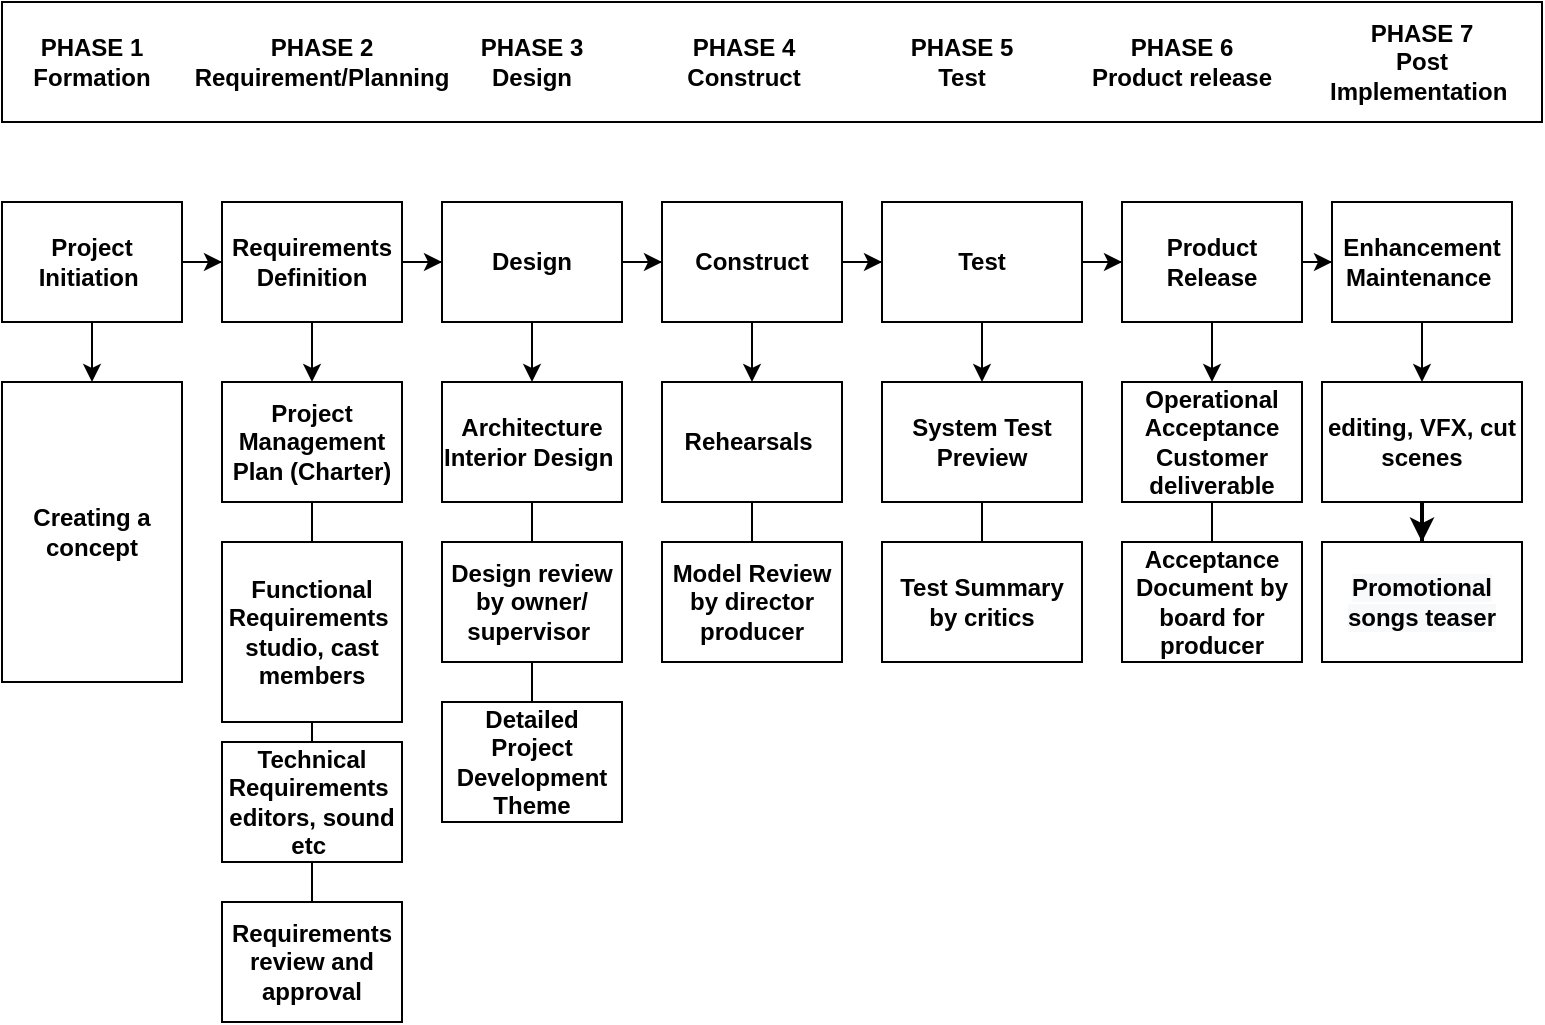 <mxfile version="16.4.7" type="github">
  <diagram id="XKLkXmCNqXPoIiultiR2" name="Page-1">
    <mxGraphModel dx="1278" dy="589" grid="1" gridSize="10" guides="1" tooltips="1" connect="1" arrows="1" fold="1" page="1" pageScale="1" pageWidth="850" pageHeight="1100" math="0" shadow="0">
      <root>
        <mxCell id="0" />
        <mxCell id="1" parent="0" />
        <mxCell id="kt7u8fpJiEBdS28ugQBS-1" value="" style="rounded=0;whiteSpace=wrap;html=1;fontStyle=1" parent="1" vertex="1">
          <mxGeometry x="70" y="20" width="770" height="60" as="geometry" />
        </mxCell>
        <mxCell id="kt7u8fpJiEBdS28ugQBS-2" value="PHASE 1&lt;br&gt;Formation" style="text;html=1;strokeColor=none;fillColor=none;align=center;verticalAlign=middle;whiteSpace=wrap;rounded=0;fontStyle=1" parent="1" vertex="1">
          <mxGeometry x="70" y="20" width="90" height="60" as="geometry" />
        </mxCell>
        <mxCell id="kt7u8fpJiEBdS28ugQBS-3" value="PHASE 2&lt;br&gt;Requirement/Planning" style="text;html=1;strokeColor=none;fillColor=none;align=center;verticalAlign=middle;whiteSpace=wrap;rounded=0;fontStyle=1" parent="1" vertex="1">
          <mxGeometry x="180" y="20" width="100" height="60" as="geometry" />
        </mxCell>
        <mxCell id="kt7u8fpJiEBdS28ugQBS-4" value="PHASE 3&lt;br&gt;Design" style="text;html=1;strokeColor=none;fillColor=none;align=center;verticalAlign=middle;whiteSpace=wrap;rounded=0;fontStyle=1" parent="1" vertex="1">
          <mxGeometry x="285" y="20" width="100" height="60" as="geometry" />
        </mxCell>
        <mxCell id="kt7u8fpJiEBdS28ugQBS-5" value="PHASE 4&lt;br&gt;Construct" style="text;html=1;strokeColor=none;fillColor=none;align=center;verticalAlign=middle;whiteSpace=wrap;rounded=0;fontStyle=1" parent="1" vertex="1">
          <mxGeometry x="391" y="20" width="100" height="60" as="geometry" />
        </mxCell>
        <mxCell id="kt7u8fpJiEBdS28ugQBS-6" value="PHASE 5&lt;br&gt;Test" style="text;html=1;strokeColor=none;fillColor=none;align=center;verticalAlign=middle;whiteSpace=wrap;rounded=0;fontStyle=1" parent="1" vertex="1">
          <mxGeometry x="500" y="20" width="100" height="60" as="geometry" />
        </mxCell>
        <mxCell id="kt7u8fpJiEBdS28ugQBS-7" value="PHASE 6&lt;br&gt;Product release" style="text;html=1;strokeColor=none;fillColor=none;align=center;verticalAlign=middle;whiteSpace=wrap;rounded=0;fontStyle=1" parent="1" vertex="1">
          <mxGeometry x="610" y="20" width="100" height="60" as="geometry" />
        </mxCell>
        <mxCell id="kt7u8fpJiEBdS28ugQBS-8" value="PHASE 7&lt;br&gt;Post Implementation&amp;nbsp;" style="text;html=1;strokeColor=none;fillColor=none;align=center;verticalAlign=middle;whiteSpace=wrap;rounded=0;fontStyle=1" parent="1" vertex="1">
          <mxGeometry x="720" y="20" width="120" height="60" as="geometry" />
        </mxCell>
        <mxCell id="kt7u8fpJiEBdS28ugQBS-9" value="" style="edgeStyle=orthogonalEdgeStyle;rounded=0;orthogonalLoop=1;jettySize=auto;html=1;fontStyle=1" parent="1" source="kt7u8fpJiEBdS28ugQBS-11" target="kt7u8fpJiEBdS28ugQBS-14" edge="1">
          <mxGeometry relative="1" as="geometry" />
        </mxCell>
        <mxCell id="kt7u8fpJiEBdS28ugQBS-10" value="" style="edgeStyle=orthogonalEdgeStyle;rounded=0;orthogonalLoop=1;jettySize=auto;html=1;endArrow=classic;endFill=1;fontStyle=1" parent="1" source="kt7u8fpJiEBdS28ugQBS-11" target="kt7u8fpJiEBdS28ugQBS-29" edge="1">
          <mxGeometry relative="1" as="geometry" />
        </mxCell>
        <mxCell id="kt7u8fpJiEBdS28ugQBS-11" value="Project Initiation&amp;nbsp;" style="rounded=0;whiteSpace=wrap;html=1;fontStyle=1" parent="1" vertex="1">
          <mxGeometry x="70" y="120" width="90" height="60" as="geometry" />
        </mxCell>
        <mxCell id="kt7u8fpJiEBdS28ugQBS-12" value="" style="edgeStyle=orthogonalEdgeStyle;rounded=0;orthogonalLoop=1;jettySize=auto;html=1;fontStyle=1" parent="1" source="kt7u8fpJiEBdS28ugQBS-14" target="kt7u8fpJiEBdS28ugQBS-17" edge="1">
          <mxGeometry relative="1" as="geometry" />
        </mxCell>
        <mxCell id="kt7u8fpJiEBdS28ugQBS-13" value="" style="edgeStyle=orthogonalEdgeStyle;rounded=0;orthogonalLoop=1;jettySize=auto;html=1;entryX=0.5;entryY=0;entryDx=0;entryDy=0;startArrow=none;startFill=0;endArrow=classic;endFill=1;fontStyle=1" parent="1" source="kt7u8fpJiEBdS28ugQBS-14" target="kt7u8fpJiEBdS28ugQBS-47" edge="1">
          <mxGeometry relative="1" as="geometry" />
        </mxCell>
        <mxCell id="kt7u8fpJiEBdS28ugQBS-14" value="Requirements Definition" style="rounded=0;whiteSpace=wrap;html=1;fontStyle=1" parent="1" vertex="1">
          <mxGeometry x="180" y="120" width="90" height="60" as="geometry" />
        </mxCell>
        <mxCell id="kt7u8fpJiEBdS28ugQBS-15" value="" style="edgeStyle=orthogonalEdgeStyle;rounded=0;orthogonalLoop=1;jettySize=auto;html=1;fontStyle=1" parent="1" source="kt7u8fpJiEBdS28ugQBS-17" target="kt7u8fpJiEBdS28ugQBS-20" edge="1">
          <mxGeometry relative="1" as="geometry" />
        </mxCell>
        <mxCell id="kt7u8fpJiEBdS28ugQBS-16" value="" style="edgeStyle=orthogonalEdgeStyle;rounded=0;orthogonalLoop=1;jettySize=auto;html=1;fontStyle=1" parent="1" source="kt7u8fpJiEBdS28ugQBS-17" target="kt7u8fpJiEBdS28ugQBS-42" edge="1">
          <mxGeometry relative="1" as="geometry" />
        </mxCell>
        <mxCell id="kt7u8fpJiEBdS28ugQBS-17" value="Design" style="rounded=0;whiteSpace=wrap;html=1;fontStyle=1" parent="1" vertex="1">
          <mxGeometry x="290" y="120" width="90" height="60" as="geometry" />
        </mxCell>
        <mxCell id="kt7u8fpJiEBdS28ugQBS-18" value="" style="edgeStyle=orthogonalEdgeStyle;rounded=0;orthogonalLoop=1;jettySize=auto;html=1;fontStyle=1" parent="1" source="kt7u8fpJiEBdS28ugQBS-20" target="kt7u8fpJiEBdS28ugQBS-23" edge="1">
          <mxGeometry relative="1" as="geometry" />
        </mxCell>
        <mxCell id="kt7u8fpJiEBdS28ugQBS-19" value="" style="edgeStyle=orthogonalEdgeStyle;rounded=0;orthogonalLoop=1;jettySize=auto;html=1;fontStyle=1" parent="1" source="kt7u8fpJiEBdS28ugQBS-20" target="kt7u8fpJiEBdS28ugQBS-39" edge="1">
          <mxGeometry relative="1" as="geometry" />
        </mxCell>
        <mxCell id="kt7u8fpJiEBdS28ugQBS-20" value="Construct" style="rounded=0;whiteSpace=wrap;html=1;fontStyle=1" parent="1" vertex="1">
          <mxGeometry x="400" y="120" width="90" height="60" as="geometry" />
        </mxCell>
        <mxCell id="kt7u8fpJiEBdS28ugQBS-21" value="" style="edgeStyle=orthogonalEdgeStyle;rounded=0;orthogonalLoop=1;jettySize=auto;html=1;fontStyle=1" parent="1" source="kt7u8fpJiEBdS28ugQBS-23" target="kt7u8fpJiEBdS28ugQBS-26" edge="1">
          <mxGeometry relative="1" as="geometry" />
        </mxCell>
        <mxCell id="kt7u8fpJiEBdS28ugQBS-22" value="" style="edgeStyle=orthogonalEdgeStyle;rounded=0;orthogonalLoop=1;jettySize=auto;html=1;entryX=0.5;entryY=0;entryDx=0;entryDy=0;fontStyle=1" parent="1" source="kt7u8fpJiEBdS28ugQBS-23" target="kt7u8fpJiEBdS28ugQBS-36" edge="1">
          <mxGeometry relative="1" as="geometry" />
        </mxCell>
        <mxCell id="kt7u8fpJiEBdS28ugQBS-23" value="Test" style="rounded=0;whiteSpace=wrap;html=1;fontStyle=1" parent="1" vertex="1">
          <mxGeometry x="510" y="120" width="100" height="60" as="geometry" />
        </mxCell>
        <mxCell id="kt7u8fpJiEBdS28ugQBS-24" value="" style="edgeStyle=orthogonalEdgeStyle;rounded=0;orthogonalLoop=1;jettySize=auto;html=1;fontStyle=1" parent="1" source="kt7u8fpJiEBdS28ugQBS-26" target="kt7u8fpJiEBdS28ugQBS-28" edge="1">
          <mxGeometry relative="1" as="geometry" />
        </mxCell>
        <mxCell id="kt7u8fpJiEBdS28ugQBS-25" value="" style="edgeStyle=orthogonalEdgeStyle;rounded=0;orthogonalLoop=1;jettySize=auto;html=1;fontStyle=1" parent="1" source="kt7u8fpJiEBdS28ugQBS-26" target="kt7u8fpJiEBdS28ugQBS-33" edge="1">
          <mxGeometry relative="1" as="geometry" />
        </mxCell>
        <mxCell id="kt7u8fpJiEBdS28ugQBS-26" value="Product Release" style="rounded=0;whiteSpace=wrap;html=1;fontStyle=1" parent="1" vertex="1">
          <mxGeometry x="630" y="120" width="90" height="60" as="geometry" />
        </mxCell>
        <mxCell id="kt7u8fpJiEBdS28ugQBS-27" value="" style="edgeStyle=orthogonalEdgeStyle;rounded=0;orthogonalLoop=1;jettySize=auto;html=1;fontStyle=1" parent="1" source="kt7u8fpJiEBdS28ugQBS-28" target="kt7u8fpJiEBdS28ugQBS-31" edge="1">
          <mxGeometry relative="1" as="geometry" />
        </mxCell>
        <mxCell id="kt7u8fpJiEBdS28ugQBS-28" value="Enhancement Maintenance&amp;nbsp;" style="rounded=0;whiteSpace=wrap;html=1;fontStyle=1" parent="1" vertex="1">
          <mxGeometry x="735" y="120" width="90" height="60" as="geometry" />
        </mxCell>
        <mxCell id="kt7u8fpJiEBdS28ugQBS-29" value="Creating a concept" style="rounded=0;whiteSpace=wrap;html=1;fontStyle=1" parent="1" vertex="1">
          <mxGeometry x="70" y="210" width="90" height="150" as="geometry" />
        </mxCell>
        <mxCell id="kt7u8fpJiEBdS28ugQBS-30" value="" style="edgeStyle=orthogonalEdgeStyle;rounded=0;orthogonalLoop=1;jettySize=auto;html=1;fontSize=14;startArrow=none;startFill=0;endArrow=classic;endFill=1;strokeWidth=2;" parent="1" source="kt7u8fpJiEBdS28ugQBS-31" target="kt7u8fpJiEBdS28ugQBS-53" edge="1">
          <mxGeometry relative="1" as="geometry" />
        </mxCell>
        <mxCell id="kt7u8fpJiEBdS28ugQBS-31" value="editing, VFX, cut scenes" style="rounded=0;whiteSpace=wrap;html=1;fontStyle=1" parent="1" vertex="1">
          <mxGeometry x="730" y="210" width="100" height="60" as="geometry" />
        </mxCell>
        <mxCell id="kt7u8fpJiEBdS28ugQBS-32" value="" style="edgeStyle=orthogonalEdgeStyle;rounded=0;orthogonalLoop=1;jettySize=auto;html=1;endArrow=none;endFill=0;fontStyle=1" parent="1" source="kt7u8fpJiEBdS28ugQBS-33" target="kt7u8fpJiEBdS28ugQBS-34" edge="1">
          <mxGeometry relative="1" as="geometry" />
        </mxCell>
        <mxCell id="kt7u8fpJiEBdS28ugQBS-33" value="Operational Acceptance&lt;br&gt;Customer deliverable" style="rounded=0;whiteSpace=wrap;html=1;fontStyle=1" parent="1" vertex="1">
          <mxGeometry x="630" y="210" width="90" height="60" as="geometry" />
        </mxCell>
        <mxCell id="kt7u8fpJiEBdS28ugQBS-34" value="Acceptance Document by board for producer" style="rounded=0;whiteSpace=wrap;html=1;fontStyle=1" parent="1" vertex="1">
          <mxGeometry x="630" y="290" width="90" height="60" as="geometry" />
        </mxCell>
        <mxCell id="kt7u8fpJiEBdS28ugQBS-35" value="" style="edgeStyle=orthogonalEdgeStyle;rounded=0;orthogonalLoop=1;jettySize=auto;html=1;endArrow=none;endFill=0;fontStyle=1" parent="1" source="kt7u8fpJiEBdS28ugQBS-36" target="kt7u8fpJiEBdS28ugQBS-37" edge="1">
          <mxGeometry relative="1" as="geometry" />
        </mxCell>
        <mxCell id="kt7u8fpJiEBdS28ugQBS-36" value="System Test&lt;br&gt;Preview" style="rounded=0;whiteSpace=wrap;html=1;fontStyle=1" parent="1" vertex="1">
          <mxGeometry x="510" y="210" width="100" height="60" as="geometry" />
        </mxCell>
        <mxCell id="kt7u8fpJiEBdS28ugQBS-37" value="Test Summary by critics" style="rounded=0;whiteSpace=wrap;html=1;fontStyle=1" parent="1" vertex="1">
          <mxGeometry x="510" y="290" width="100" height="60" as="geometry" />
        </mxCell>
        <mxCell id="kt7u8fpJiEBdS28ugQBS-38" value="" style="edgeStyle=orthogonalEdgeStyle;rounded=0;orthogonalLoop=1;jettySize=auto;html=1;endArrow=none;endFill=0;fontStyle=1" parent="1" source="kt7u8fpJiEBdS28ugQBS-39" target="kt7u8fpJiEBdS28ugQBS-40" edge="1">
          <mxGeometry relative="1" as="geometry" />
        </mxCell>
        <mxCell id="kt7u8fpJiEBdS28ugQBS-39" value="Rehearsals&amp;nbsp;" style="rounded=0;whiteSpace=wrap;html=1;fontStyle=1" parent="1" vertex="1">
          <mxGeometry x="400" y="210" width="90" height="60" as="geometry" />
        </mxCell>
        <mxCell id="kt7u8fpJiEBdS28ugQBS-40" value="Model Review by director producer" style="rounded=0;whiteSpace=wrap;html=1;fontStyle=1" parent="1" vertex="1">
          <mxGeometry x="400" y="290" width="90" height="60" as="geometry" />
        </mxCell>
        <mxCell id="kt7u8fpJiEBdS28ugQBS-41" value="" style="edgeStyle=orthogonalEdgeStyle;rounded=0;orthogonalLoop=1;jettySize=auto;html=1;endArrow=none;endFill=0;fontStyle=1" parent="1" source="kt7u8fpJiEBdS28ugQBS-42" target="kt7u8fpJiEBdS28ugQBS-44" edge="1">
          <mxGeometry relative="1" as="geometry" />
        </mxCell>
        <mxCell id="kt7u8fpJiEBdS28ugQBS-42" value="Architecture&lt;br&gt;Interior Design&amp;nbsp;" style="rounded=0;whiteSpace=wrap;html=1;fontStyle=1" parent="1" vertex="1">
          <mxGeometry x="290" y="210" width="90" height="60" as="geometry" />
        </mxCell>
        <mxCell id="kt7u8fpJiEBdS28ugQBS-43" value="" style="edgeStyle=orthogonalEdgeStyle;rounded=0;orthogonalLoop=1;jettySize=auto;html=1;endArrow=none;endFill=0;fontStyle=1" parent="1" source="kt7u8fpJiEBdS28ugQBS-44" target="kt7u8fpJiEBdS28ugQBS-45" edge="1">
          <mxGeometry relative="1" as="geometry" />
        </mxCell>
        <mxCell id="kt7u8fpJiEBdS28ugQBS-44" value="Design review by owner/ supervisor&amp;nbsp;" style="rounded=0;whiteSpace=wrap;html=1;fontStyle=1" parent="1" vertex="1">
          <mxGeometry x="290" y="290" width="90" height="60" as="geometry" />
        </mxCell>
        <mxCell id="kt7u8fpJiEBdS28ugQBS-45" value="Detailed Project Development&lt;br&gt;Theme" style="rounded=0;whiteSpace=wrap;html=1;fontStyle=1" parent="1" vertex="1">
          <mxGeometry x="290" y="370" width="90" height="60" as="geometry" />
        </mxCell>
        <mxCell id="kt7u8fpJiEBdS28ugQBS-46" value="" style="edgeStyle=orthogonalEdgeStyle;rounded=0;orthogonalLoop=1;jettySize=auto;html=1;endArrow=none;endFill=0;fontStyle=1" parent="1" source="kt7u8fpJiEBdS28ugQBS-47" target="kt7u8fpJiEBdS28ugQBS-49" edge="1">
          <mxGeometry relative="1" as="geometry" />
        </mxCell>
        <mxCell id="kt7u8fpJiEBdS28ugQBS-47" value="Project Management Plan (Charter)" style="rounded=0;whiteSpace=wrap;html=1;fontStyle=1" parent="1" vertex="1">
          <mxGeometry x="180" y="210" width="90" height="60" as="geometry" />
        </mxCell>
        <mxCell id="kt7u8fpJiEBdS28ugQBS-48" value="" style="edgeStyle=orthogonalEdgeStyle;rounded=0;orthogonalLoop=1;jettySize=auto;html=1;endArrow=none;endFill=0;fontStyle=1" parent="1" source="kt7u8fpJiEBdS28ugQBS-49" target="kt7u8fpJiEBdS28ugQBS-51" edge="1">
          <mxGeometry relative="1" as="geometry" />
        </mxCell>
        <mxCell id="kt7u8fpJiEBdS28ugQBS-49" value="Functional Requirements&amp;nbsp;&lt;br&gt;studio, cast members" style="rounded=0;whiteSpace=wrap;html=1;fontStyle=1" parent="1" vertex="1">
          <mxGeometry x="180" y="290" width="90" height="90" as="geometry" />
        </mxCell>
        <mxCell id="kt7u8fpJiEBdS28ugQBS-50" value="" style="edgeStyle=orthogonalEdgeStyle;rounded=0;orthogonalLoop=1;jettySize=auto;html=1;endArrow=none;endFill=0;fontStyle=1" parent="1" source="kt7u8fpJiEBdS28ugQBS-51" target="kt7u8fpJiEBdS28ugQBS-52" edge="1">
          <mxGeometry relative="1" as="geometry" />
        </mxCell>
        <mxCell id="kt7u8fpJiEBdS28ugQBS-51" value="Technical Requirements&amp;nbsp;&lt;br&gt;editors, sound etc&amp;nbsp;" style="rounded=0;whiteSpace=wrap;html=1;fontStyle=1" parent="1" vertex="1">
          <mxGeometry x="180" y="390" width="90" height="60" as="geometry" />
        </mxCell>
        <mxCell id="kt7u8fpJiEBdS28ugQBS-52" value="Requirements review and approval" style="rounded=0;whiteSpace=wrap;html=1;fontStyle=1" parent="1" vertex="1">
          <mxGeometry x="180" y="470" width="90" height="60" as="geometry" />
        </mxCell>
        <mxCell id="kt7u8fpJiEBdS28ugQBS-53" value="&#xa;&#xa;&lt;span style=&quot;color: rgb(0, 0, 0); font-family: helvetica; font-size: 12px; font-style: normal; font-weight: 700; letter-spacing: normal; text-align: center; text-indent: 0px; text-transform: none; word-spacing: 0px; background-color: rgb(248, 249, 250); display: inline; float: none;&quot;&gt;Promotional songs teaser&lt;/span&gt;&#xa;&#xa;" style="rounded=0;whiteSpace=wrap;html=1;fontStyle=1" parent="1" vertex="1">
          <mxGeometry x="730" y="290" width="100" height="60" as="geometry" />
        </mxCell>
      </root>
    </mxGraphModel>
  </diagram>
</mxfile>
